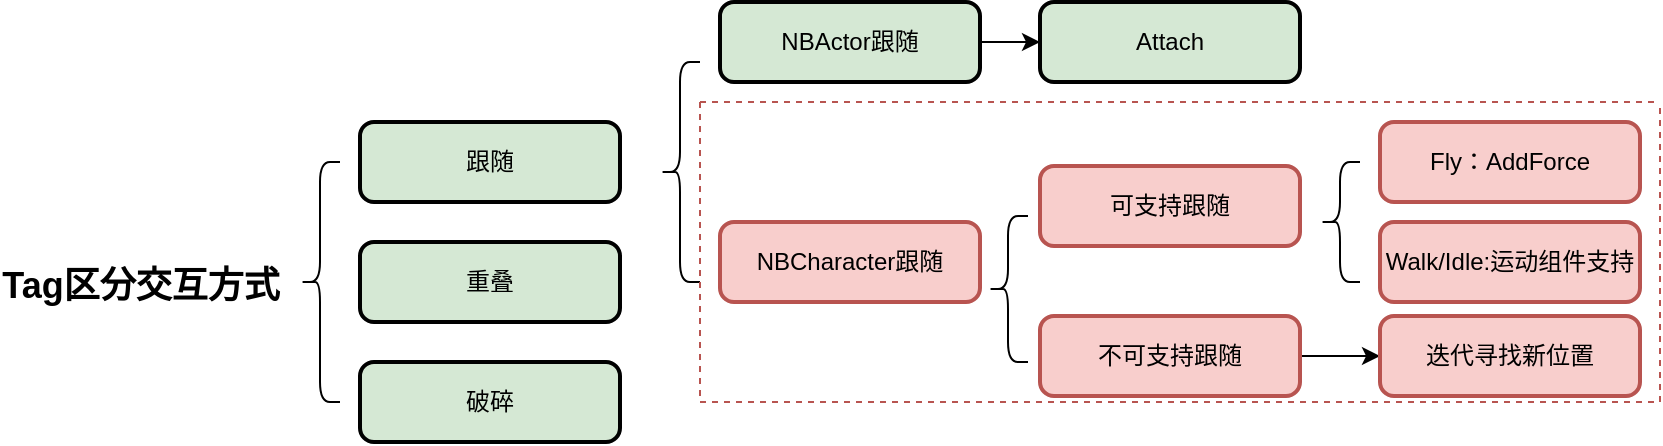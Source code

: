 <mxfile version="20.8.13" type="github">
  <diagram name="第 1 页" id="HDzNLwpzAtvNjm7ZG9RH">
    <mxGraphModel dx="1373" dy="672" grid="1" gridSize="10" guides="1" tooltips="1" connect="1" arrows="1" fold="1" page="1" pageScale="1" pageWidth="827" pageHeight="1169" math="0" shadow="0">
      <root>
        <mxCell id="0" />
        <mxCell id="1" parent="0" />
        <mxCell id="HHpEbYRsQ6aQx7x-jgzW-1" value="跟随" style="rounded=1;whiteSpace=wrap;html=1;absoluteArcSize=1;arcSize=14;strokeWidth=2;fillColor=#d5e8d4;strokeColor=#000000;" vertex="1" parent="1">
          <mxGeometry x="180" y="80" width="130" height="40" as="geometry" />
        </mxCell>
        <mxCell id="HHpEbYRsQ6aQx7x-jgzW-2" value="重叠" style="rounded=1;whiteSpace=wrap;html=1;absoluteArcSize=1;arcSize=14;strokeWidth=2;fillColor=#d5e8d4;strokeColor=#000000;" vertex="1" parent="1">
          <mxGeometry x="180" y="140" width="130" height="40" as="geometry" />
        </mxCell>
        <mxCell id="HHpEbYRsQ6aQx7x-jgzW-3" value="破碎" style="rounded=1;whiteSpace=wrap;html=1;absoluteArcSize=1;arcSize=14;strokeWidth=2;fillColor=#d5e8d4;strokeColor=#000000;" vertex="1" parent="1">
          <mxGeometry x="180" y="200" width="130" height="40" as="geometry" />
        </mxCell>
        <mxCell id="HHpEbYRsQ6aQx7x-jgzW-9" value="" style="edgeStyle=orthogonalEdgeStyle;rounded=0;orthogonalLoop=1;jettySize=auto;html=1;" edge="1" parent="1" source="HHpEbYRsQ6aQx7x-jgzW-4" target="HHpEbYRsQ6aQx7x-jgzW-8">
          <mxGeometry relative="1" as="geometry" />
        </mxCell>
        <mxCell id="HHpEbYRsQ6aQx7x-jgzW-4" value="NBActor跟随" style="rounded=1;whiteSpace=wrap;html=1;absoluteArcSize=1;arcSize=14;strokeWidth=2;fillColor=#d5e8d4;strokeColor=#000000;" vertex="1" parent="1">
          <mxGeometry x="360" y="20" width="130" height="40" as="geometry" />
        </mxCell>
        <mxCell id="HHpEbYRsQ6aQx7x-jgzW-5" value="NBCharacter跟随" style="rounded=1;whiteSpace=wrap;html=1;absoluteArcSize=1;arcSize=14;strokeWidth=2;fillColor=#f8cecc;strokeColor=#b85450;" vertex="1" parent="1">
          <mxGeometry x="360" y="130" width="130" height="40" as="geometry" />
        </mxCell>
        <mxCell id="HHpEbYRsQ6aQx7x-jgzW-6" value="" style="shape=curlyBracket;whiteSpace=wrap;html=1;rounded=1;labelPosition=left;verticalLabelPosition=middle;align=right;verticalAlign=middle;strokeColor=#000000;" vertex="1" parent="1">
          <mxGeometry x="330" y="50" width="20" height="110" as="geometry" />
        </mxCell>
        <mxCell id="HHpEbYRsQ6aQx7x-jgzW-7" value="" style="shape=curlyBracket;whiteSpace=wrap;html=1;rounded=1;labelPosition=left;verticalLabelPosition=middle;align=right;verticalAlign=middle;strokeColor=#000000;" vertex="1" parent="1">
          <mxGeometry x="150" y="100" width="20" height="120" as="geometry" />
        </mxCell>
        <mxCell id="HHpEbYRsQ6aQx7x-jgzW-8" value="Attach" style="rounded=1;whiteSpace=wrap;html=1;absoluteArcSize=1;arcSize=14;strokeWidth=2;fillColor=#d5e8d4;strokeColor=#000000;" vertex="1" parent="1">
          <mxGeometry x="520" y="20" width="130" height="40" as="geometry" />
        </mxCell>
        <mxCell id="HHpEbYRsQ6aQx7x-jgzW-14" value="&lt;font style=&quot;font-size: 18px;&quot;&gt;Tag区分交互方式&lt;/font&gt;" style="text;strokeColor=none;fillColor=none;html=1;fontSize=24;fontStyle=1;verticalAlign=middle;align=center;" vertex="1" parent="1">
          <mxGeometry x="50" y="152.5" width="40" height="15" as="geometry" />
        </mxCell>
        <mxCell id="HHpEbYRsQ6aQx7x-jgzW-15" value="" style="swimlane;startSize=0;strokeColor=#b85450;fontSize=18;dashed=1;fillColor=#f8cecc;" vertex="1" parent="1">
          <mxGeometry x="350" y="70" width="480" height="150" as="geometry" />
        </mxCell>
        <mxCell id="HHpEbYRsQ6aQx7x-jgzW-11" value="Fly：AddForce" style="rounded=1;whiteSpace=wrap;html=1;absoluteArcSize=1;arcSize=14;strokeWidth=2;fillColor=#f8cecc;strokeColor=#b85450;" vertex="1" parent="HHpEbYRsQ6aQx7x-jgzW-15">
          <mxGeometry x="340" y="10" width="130" height="40" as="geometry" />
        </mxCell>
        <mxCell id="HHpEbYRsQ6aQx7x-jgzW-13" value="" style="shape=curlyBracket;whiteSpace=wrap;html=1;rounded=1;labelPosition=left;verticalLabelPosition=middle;align=right;verticalAlign=middle;strokeColor=#000000;size=0.5;" vertex="1" parent="HHpEbYRsQ6aQx7x-jgzW-15">
          <mxGeometry x="310" y="30" width="20" height="60" as="geometry" />
        </mxCell>
        <mxCell id="HHpEbYRsQ6aQx7x-jgzW-18" value="可支持跟随" style="rounded=1;whiteSpace=wrap;html=1;absoluteArcSize=1;arcSize=14;strokeWidth=2;fillColor=#f8cecc;strokeColor=#b85450;" vertex="1" parent="HHpEbYRsQ6aQx7x-jgzW-15">
          <mxGeometry x="170" y="32" width="130" height="40" as="geometry" />
        </mxCell>
        <mxCell id="HHpEbYRsQ6aQx7x-jgzW-19" value="" style="shape=curlyBracket;whiteSpace=wrap;html=1;rounded=1;labelPosition=left;verticalLabelPosition=middle;align=right;verticalAlign=middle;strokeColor=#000000;size=0.5;" vertex="1" parent="HHpEbYRsQ6aQx7x-jgzW-15">
          <mxGeometry x="144" y="57" width="20" height="73" as="geometry" />
        </mxCell>
        <mxCell id="HHpEbYRsQ6aQx7x-jgzW-28" style="edgeStyle=orthogonalEdgeStyle;rounded=0;orthogonalLoop=1;jettySize=auto;html=1;exitX=1;exitY=0.5;exitDx=0;exitDy=0;fontSize=18;" edge="1" parent="HHpEbYRsQ6aQx7x-jgzW-15" source="HHpEbYRsQ6aQx7x-jgzW-25" target="HHpEbYRsQ6aQx7x-jgzW-27">
          <mxGeometry relative="1" as="geometry" />
        </mxCell>
        <mxCell id="HHpEbYRsQ6aQx7x-jgzW-25" value="不可支持跟随" style="rounded=1;whiteSpace=wrap;html=1;absoluteArcSize=1;arcSize=14;strokeWidth=2;fillColor=#f8cecc;strokeColor=#b85450;" vertex="1" parent="HHpEbYRsQ6aQx7x-jgzW-15">
          <mxGeometry x="170" y="107" width="130" height="40" as="geometry" />
        </mxCell>
        <mxCell id="HHpEbYRsQ6aQx7x-jgzW-12" value="Walk/Idle:运动组件支持" style="rounded=1;whiteSpace=wrap;html=1;absoluteArcSize=1;arcSize=14;strokeWidth=2;fillColor=#f8cecc;strokeColor=#b85450;" vertex="1" parent="HHpEbYRsQ6aQx7x-jgzW-15">
          <mxGeometry x="340" y="60" width="130" height="40" as="geometry" />
        </mxCell>
        <mxCell id="HHpEbYRsQ6aQx7x-jgzW-27" value="迭代寻找新位置" style="rounded=1;whiteSpace=wrap;html=1;absoluteArcSize=1;arcSize=14;strokeWidth=2;fillColor=#f8cecc;strokeColor=#b85450;" vertex="1" parent="HHpEbYRsQ6aQx7x-jgzW-15">
          <mxGeometry x="340" y="107" width="130" height="40" as="geometry" />
        </mxCell>
      </root>
    </mxGraphModel>
  </diagram>
</mxfile>
